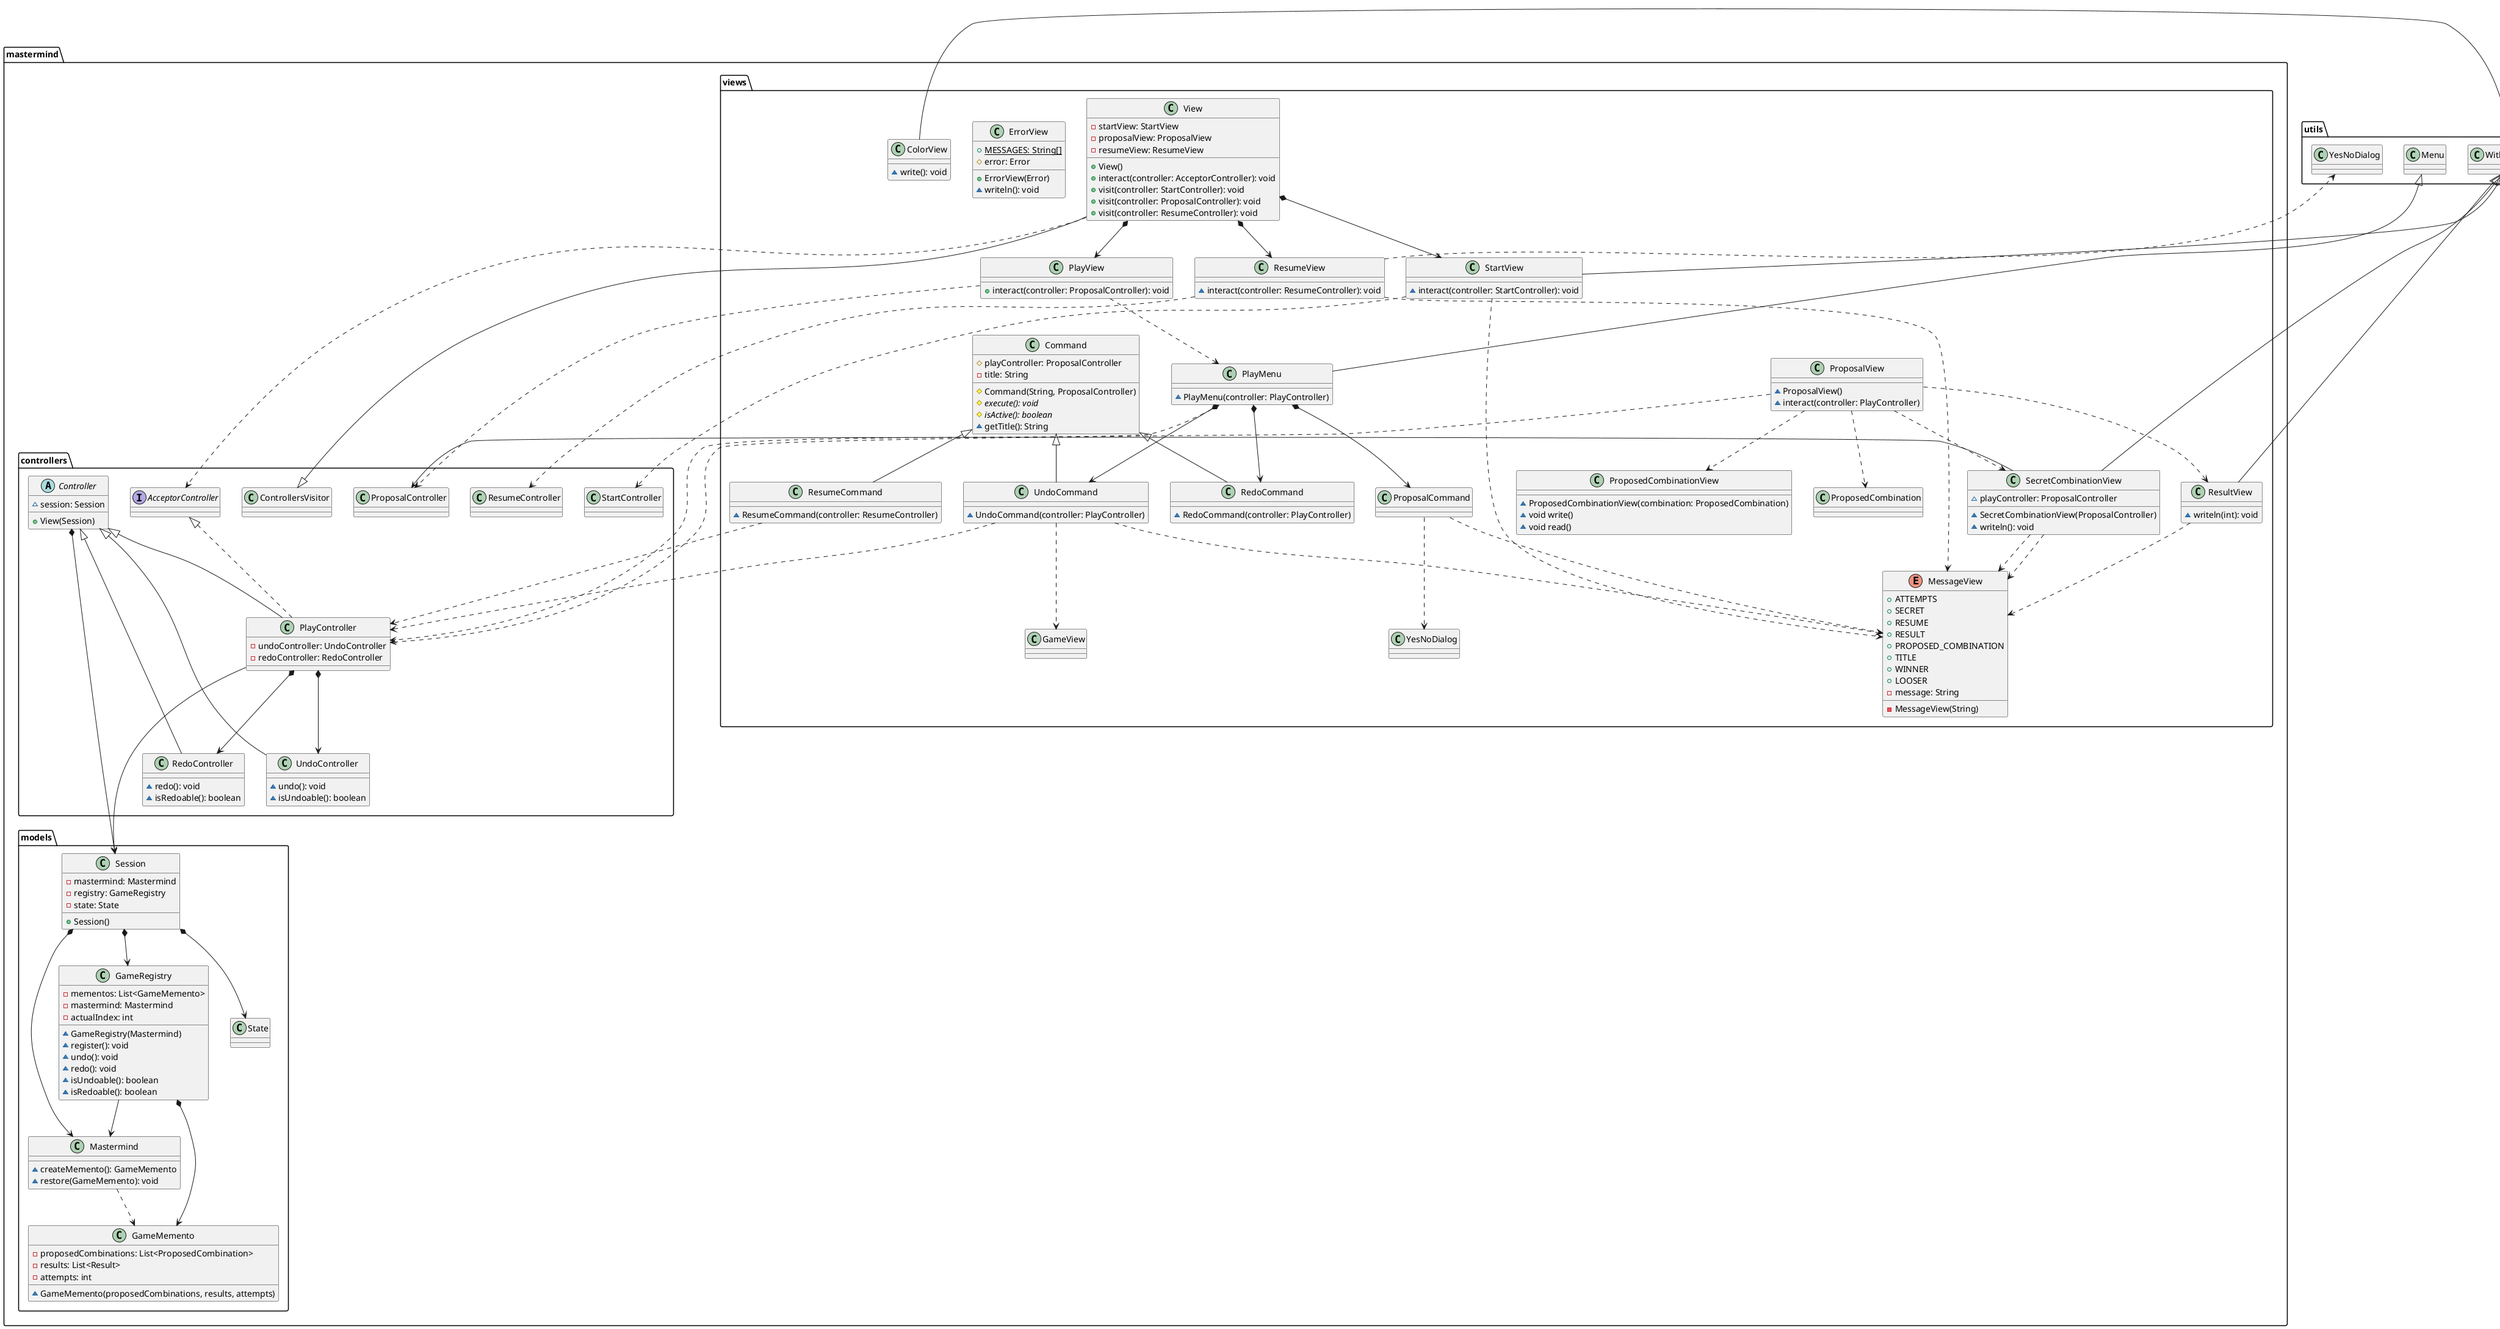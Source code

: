 @startuml

top to bottom direction

class mastermind.views.ColorView {
    ~ write(): void
}
utils.WithConsoleView <|--- mastermind.views.ColorView

class mastermind.views.SecretCombinationView {
    ~ playController: ProposalController
    ~ SecretCombinationView(ProposalController)
    ~ writeln(): void
}
utils.WithConsoleView <|--- mastermind.views.SecretCombinationView
mastermind.views.SecretCombinationView ..> mastermind.views.MessageView
mastermind.views.SecretCombinationView --> mastermind.controllers.ProposalController
mastermind.views.SecretCombinationView ..> mastermind.views.MessageView

class mastermind.views.ErrorView {
    + {static} MESSAGES: String[]
    # error: Error
    + ErrorView(Error)
    ~ writeln(): void
}

class mastermind.views.ProposalView {
    ~ ProposalView()
    ~ interact(controller: PlayController)
}
mastermind.views.ProposalView ..> mastermind.controllers.PlayController
mastermind.views.ProposalView ..> mastermind.views.SecretCombinationView
mastermind.views.ProposalView ..> mastermind.views.ProposedCombination
mastermind.views.ProposalView ..> mastermind.views.ProposedCombinationView
mastermind.views.ProposalView ..> mastermind.views.ResultView

class mastermind.views.ProposedCombinationView {
    ~ ProposedCombinationView(combination: ProposedCombination)
    ~ void write()
    ~ void read()
}

enum mastermind.views.MessageView {
    + ATTEMPTS
   	+ SECRET
   	+ RESUME
   	+ RESULT
   	+ PROPOSED_COMBINATION
   	+ TITLE
   	+ WINNER
   	+ LOOSER
    - message: String
    - MessageView(String)
}

class mastermind.views.Command {
    # playController: ProposalController
    - title: String
    # Command(String, ProposalController)
    # {abstract} execute(): void
    # {abstract} isActive(): boolean
    ~ getTitle(): String
}

class mastermind.views.RedoCommand {
    ~ RedoCommand(controller: PlayController)
}
mastermind.views.Command <|-- mastermind.views.RedoCommand

class mastermind.views.UndoCommand {
    ~ UndoCommand(controller: PlayController)
}
mastermind.views.Command <|-- mastermind.views.UndoCommand
mastermind.views.UndoCommand ..> mastermind.views.MessageView
mastermind.views.UndoCommand ..> mastermind.controllers.PlayController
mastermind.views.UndoCommand ..> mastermind.views.GameView

class mastermind.views.ResumeCommand {
    ~ ResumeCommand(controller: ResumeController)
}
mastermind.views.Command <|-- mastermind.views.ResumeCommand
mastermind.views.ResumeCommand ..> mastermind.controllers.PlayController
mastermind.views.ProposalCommand ..> mastermind.views.MessageView
mastermind.views.ProposalCommand ..> mastermind.views.YesNoDialog

class mastermind.views.PlayMenu {
    ~ PlayMenu(controller: PlayController)
}
utils.Menu <|--- mastermind.views.PlayMenu
mastermind.views.PlayMenu ..> mastermind.controllers.PlayController
mastermind.views.PlayMenu *--> mastermind.views.ProposalCommand
mastermind.views.PlayMenu *--> mastermind.views.UndoCommand
mastermind.views.PlayMenu *--> mastermind.views.RedoCommand

class mastermind.views.PlayView {
    + interact(controller: ProposalController): void
}
mastermind.views.PlayView ..> mastermind.controllers.ProposalController
mastermind.views.PlayView ..> mastermind.views.PlayMenu

class mastermind.views.ResultView {
    ~ writeln(int): void
}
utils.WithConsoleView <|-- mastermind.views.ResultView
mastermind.views.ResultView ..> mastermind.views.MessageView

class mastermind.views.ResumeView {
    ~ interact(controller: ResumeController): void
}
mastermind.views.ResumeView ..> mastermind.controllers.ResumeController
mastermind.views.ResumeView ..> utils.YesNoDialog
mastermind.views.ResumeView ..> mastermind.views.MessageView

class mastermind.views.StartView {
    ~ interact(controller: StartController): void
}
utils.WithConsoleView <|-- mastermind.views.StartView
mastermind.views.StartView ..> mastermind.controllers.StartController
mastermind.views.StartView ..> mastermind.views.MessageView

class mastermind.views.View {
    - startView: StartView
    - proposalView: ProposalView
    - resumeView: ResumeView
    + View()
    + interact(controller: AcceptorController): void
    + visit(controller: StartController): void
    + visit(controller: ProposalController): void
    + visit(controller: ResumeController): void
}
mastermind.controllers.ControllersVisitor <|-- mastermind.views.View
mastermind.views.View ..> mastermind.controllers.AcceptorController
mastermind.views.View *--> mastermind.views.StartView
mastermind.views.View *--> mastermind.views.PlayView
mastermind.views.View *--> mastermind.views.ResumeView

interface mastermind.controllers.AcceptorController { }

abstract class mastermind.controllers.Controller {
    ~ session: Session
    + View(Session)
}
mastermind.controllers.PlayController ---> mastermind.models.Session
mastermind.controllers.Controller *--> mastermind.models.Session

class mastermind.controllers.PlayController {
    - undoController: UndoController
    - redoController: RedoController
}
mastermind.controllers.AcceptorController <|.. mastermind.controllers.PlayController
mastermind.controllers.Controller <|-- mastermind.controllers.PlayController
mastermind.controllers.PlayController *--> mastermind.controllers.UndoController
mastermind.controllers.PlayController *--> mastermind.controllers.RedoController

class mastermind.controllers.RedoController {
    ~ redo(): void
    ~ isRedoable(): boolean
}
mastermind.controllers.Controller <|-- mastermind.controllers.RedoController

class mastermind.controllers.UndoController {
    ~ undo(): void
    ~ isUndoable(): boolean
}
mastermind.controllers.Controller <|-- mastermind.controllers.UndoController


class mastermind.models.Session {
    - mastermind: Mastermind
    - registry: GameRegistry
    - state: State
    + Session()
}
mastermind.models.Session *--> mastermind.models.Mastermind
mastermind.models.Session *--> mastermind.models.GameRegistry
mastermind.models.Session *--> mastermind.models.State

class mastermind.models.GameRegistry {
   - mementos: List<GameMemento>
   - mastermind: Mastermind
   - actualIndex: int
   ~ GameRegistry(Mastermind)
   ~ register(): void
   ~ undo(): void
   ~ redo(): void
   ~ isUndoable(): boolean
   ~ isRedoable(): boolean
}
mastermind.models.GameRegistry *--> mastermind.models.GameMemento
mastermind.models.GameRegistry --> mastermind.models.Mastermind

class mastermind.models.Mastermind {
   ~ createMemento(): GameMemento
   ~ restore(GameMemento): void
}
mastermind.models.Mastermind ..> mastermind.models.GameMemento

class mastermind.models.GameMemento {
   - proposedCombinations: List<ProposedCombination>
   - results: List<Result>
   - attempts: int
   ~ GameMemento(proposedCombinations, results, attempts)
}

@enduml